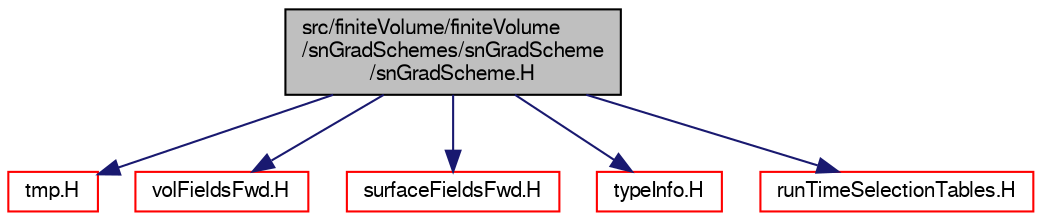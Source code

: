 digraph "src/finiteVolume/finiteVolume/snGradSchemes/snGradScheme/snGradScheme.H"
{
  bgcolor="transparent";
  edge [fontname="FreeSans",fontsize="10",labelfontname="FreeSans",labelfontsize="10"];
  node [fontname="FreeSans",fontsize="10",shape=record];
  Node0 [label="src/finiteVolume/finiteVolume\l/snGradSchemes/snGradScheme\l/snGradScheme.H",height=0.2,width=0.4,color="black", fillcolor="grey75", style="filled", fontcolor="black"];
  Node0 -> Node1 [color="midnightblue",fontsize="10",style="solid",fontname="FreeSans"];
  Node1 [label="tmp.H",height=0.2,width=0.4,color="red",URL="$a11087.html"];
  Node0 -> Node42 [color="midnightblue",fontsize="10",style="solid",fontname="FreeSans"];
  Node42 [label="volFieldsFwd.H",height=0.2,width=0.4,color="red",URL="$a02753.html"];
  Node0 -> Node63 [color="midnightblue",fontsize="10",style="solid",fontname="FreeSans"];
  Node63 [label="surfaceFieldsFwd.H",height=0.2,width=0.4,color="red",URL="$a02738.html"];
  Node0 -> Node64 [color="midnightblue",fontsize="10",style="solid",fontname="FreeSans"];
  Node64 [label="typeInfo.H",height=0.2,width=0.4,color="red",URL="$a09341.html"];
  Node0 -> Node69 [color="midnightblue",fontsize="10",style="solid",fontname="FreeSans"];
  Node69 [label="runTimeSelectionTables.H",height=0.2,width=0.4,color="red",URL="$a09266.html",tooltip="Macros to ease declaration of run-time selection tables. "];
}
